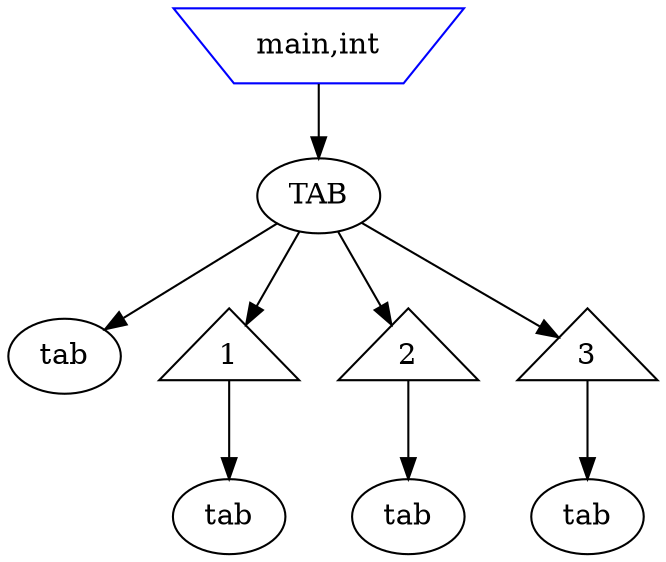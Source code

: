 digraph diagram1 {
//programme
node_1 [label="main,int" shape=invtrapezium color=blue];//fonction
 node_2 [label="TAB"];//tableau
node_3 [label="tab"];//tableau
node_2 -> node_3//test
node_4 [label="1" ];//expression3
node_4 [shape=triangle];
node_5 [label="tab" ];//expression4
node_2 -> node_4
node_4 -> node_5
node_6 [label="2" ];//expression3
node_6 [shape=triangle];
node_7 [label="tab" ];//expression4
node_2 -> node_6
node_6 -> node_7
node_8 [label="3" ];//expression3
node_8 [shape=triangle];
node_9 [label="tab" ];//expression4
node_2 -> node_8
node_8 -> node_9
node_1 -> node_2
}
